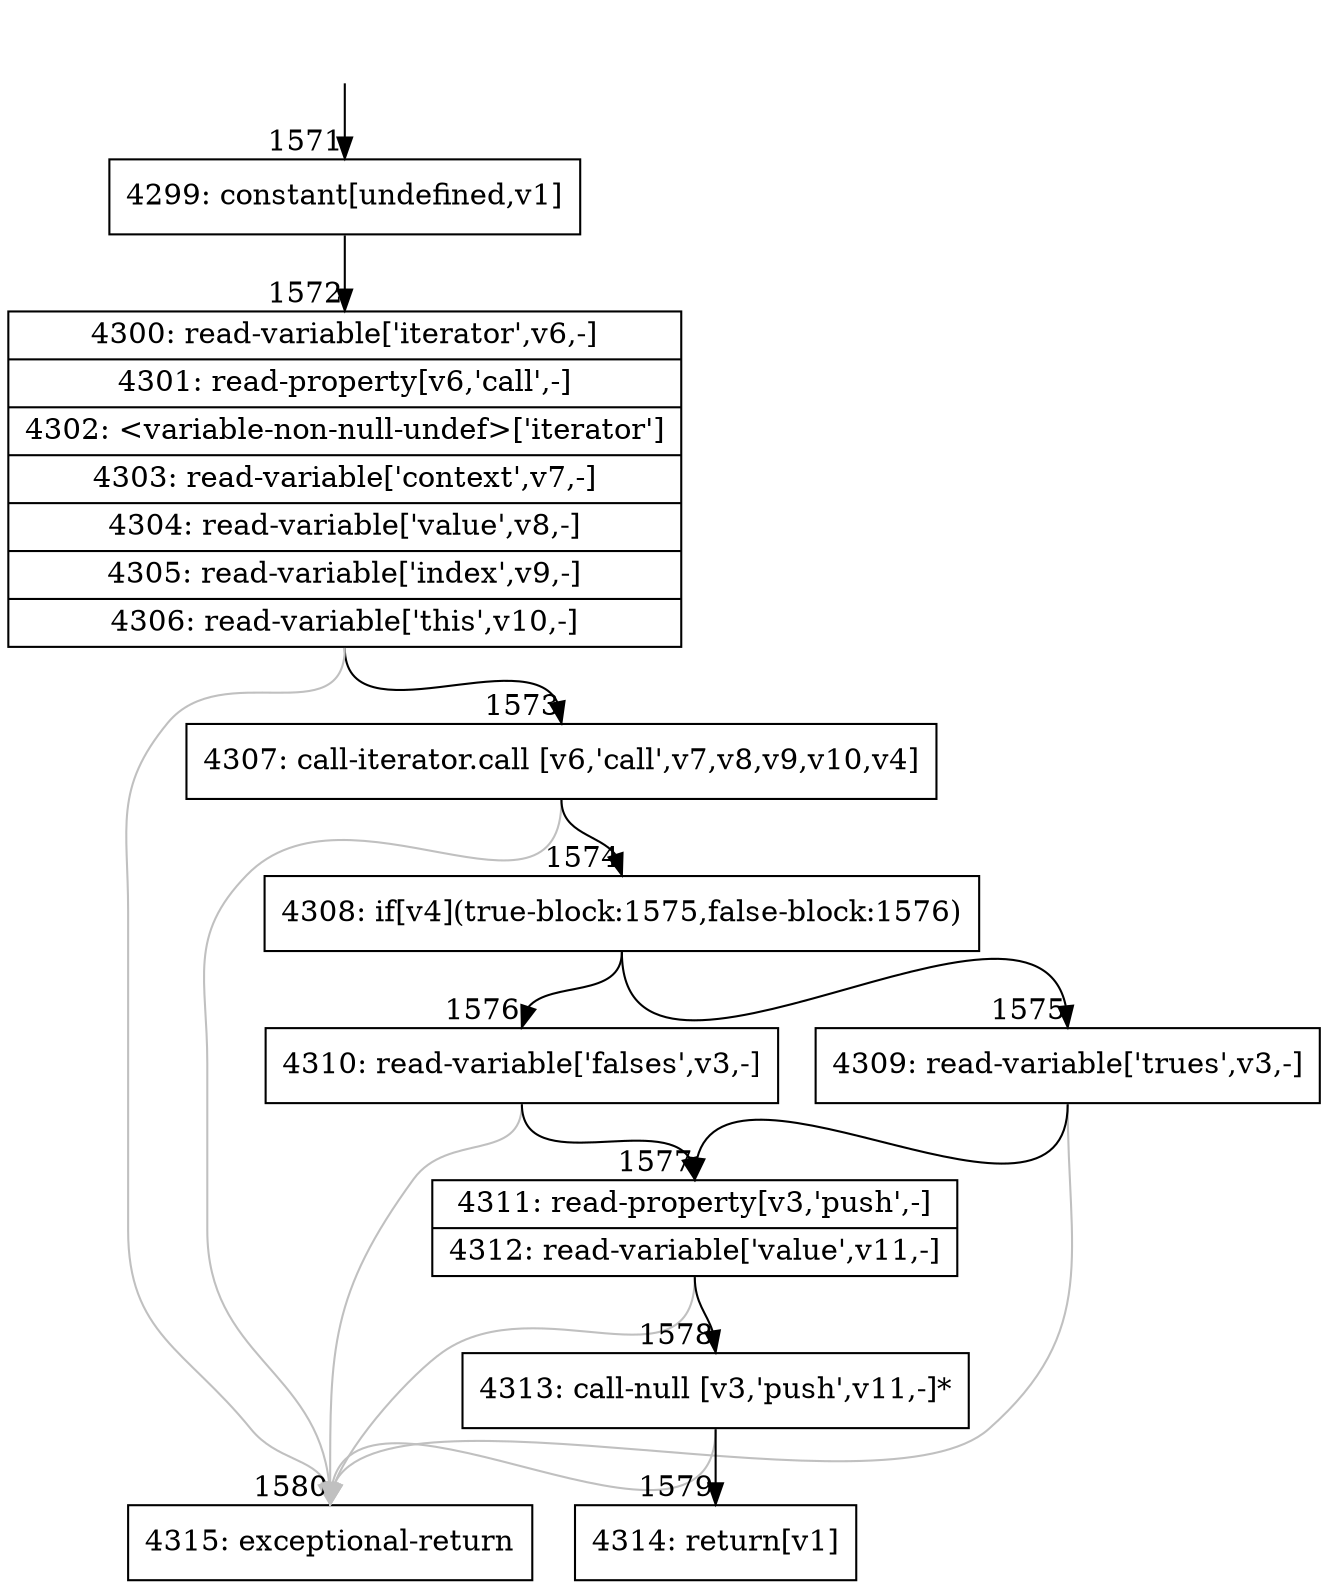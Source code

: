 digraph {
rankdir="TD"
BB_entry139[shape=none,label=""];
BB_entry139 -> BB1571 [tailport=s, headport=n, headlabel="    1571"]
BB1571 [shape=record label="{4299: constant[undefined,v1]}" ] 
BB1571 -> BB1572 [tailport=s, headport=n, headlabel="      1572"]
BB1572 [shape=record label="{4300: read-variable['iterator',v6,-]|4301: read-property[v6,'call',-]|4302: \<variable-non-null-undef\>['iterator']|4303: read-variable['context',v7,-]|4304: read-variable['value',v8,-]|4305: read-variable['index',v9,-]|4306: read-variable['this',v10,-]}" ] 
BB1572 -> BB1573 [tailport=s, headport=n, headlabel="      1573"]
BB1572 -> BB1580 [tailport=s, headport=n, color=gray, headlabel="      1580"]
BB1573 [shape=record label="{4307: call-iterator.call [v6,'call',v7,v8,v9,v10,v4]}" ] 
BB1573 -> BB1574 [tailport=s, headport=n, headlabel="      1574"]
BB1573 -> BB1580 [tailport=s, headport=n, color=gray]
BB1574 [shape=record label="{4308: if[v4](true-block:1575,false-block:1576)}" ] 
BB1574 -> BB1575 [tailport=s, headport=n, headlabel="      1575"]
BB1574 -> BB1576 [tailport=s, headport=n, headlabel="      1576"]
BB1575 [shape=record label="{4309: read-variable['trues',v3,-]}" ] 
BB1575 -> BB1577 [tailport=s, headport=n, headlabel="      1577"]
BB1575 -> BB1580 [tailport=s, headport=n, color=gray]
BB1576 [shape=record label="{4310: read-variable['falses',v3,-]}" ] 
BB1576 -> BB1577 [tailport=s, headport=n]
BB1576 -> BB1580 [tailport=s, headport=n, color=gray]
BB1577 [shape=record label="{4311: read-property[v3,'push',-]|4312: read-variable['value',v11,-]}" ] 
BB1577 -> BB1578 [tailport=s, headport=n, headlabel="      1578"]
BB1577 -> BB1580 [tailport=s, headport=n, color=gray]
BB1578 [shape=record label="{4313: call-null [v3,'push',v11,-]*}" ] 
BB1578 -> BB1579 [tailport=s, headport=n, headlabel="      1579"]
BB1578 -> BB1580 [tailport=s, headport=n, color=gray]
BB1579 [shape=record label="{4314: return[v1]}" ] 
BB1580 [shape=record label="{4315: exceptional-return}" ] 
//#$~ 1000
}
